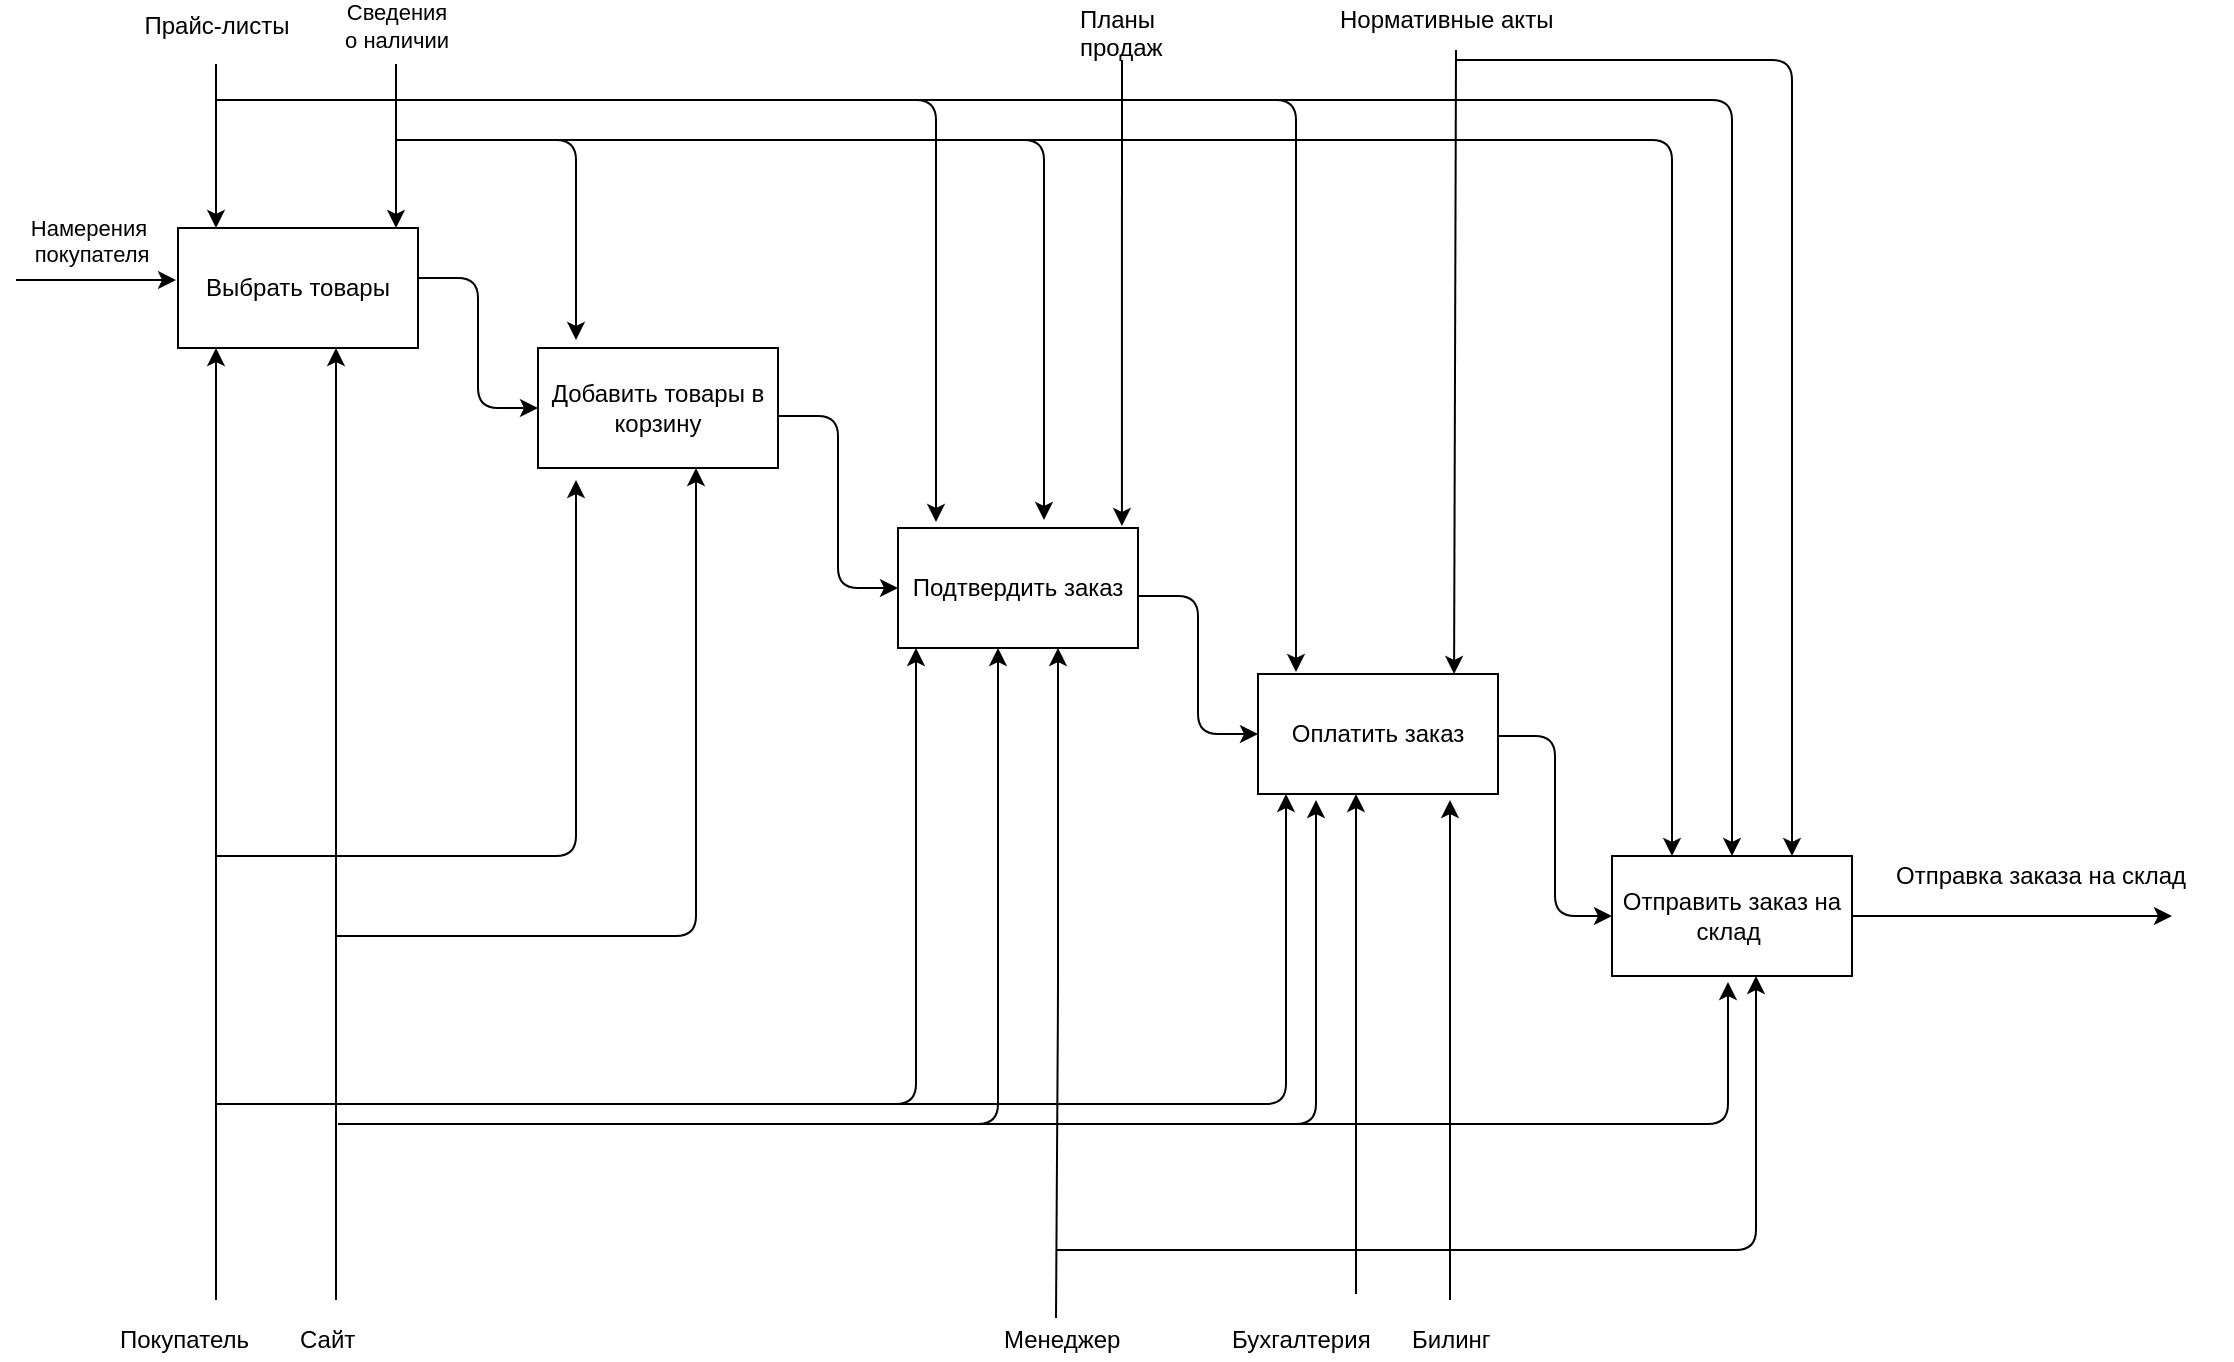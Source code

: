 <mxfile>
    <diagram id="RoM_qWed2xNFHR5MzTbU" name="Страница 1">
        <mxGraphModel dx="1653" dy="1872" grid="1" gridSize="10" guides="1" tooltips="1" connect="1" arrows="1" fold="1" page="1" pageScale="1" pageWidth="827" pageHeight="1169" math="0" shadow="0">
            <root>
                <mxCell id="0"/>
                <mxCell id="1" parent="0"/>
                <mxCell id="2" value="Выбрать товары" style="rounded=0;whiteSpace=wrap;html=1;" vertex="1" parent="1">
                    <mxGeometry x="81" y="94" width="120" height="60" as="geometry"/>
                </mxCell>
                <mxCell id="3" value="Добавить товары в корзину" style="rounded=0;whiteSpace=wrap;html=1;" vertex="1" parent="1">
                    <mxGeometry x="261" y="154" width="120" height="60" as="geometry"/>
                </mxCell>
                <mxCell id="4" value="Оплатить заказ" style="rounded=0;whiteSpace=wrap;html=1;" vertex="1" parent="1">
                    <mxGeometry x="621" y="317" width="120" height="60" as="geometry"/>
                </mxCell>
                <mxCell id="5" value="Подтвердить заказ" style="rounded=0;whiteSpace=wrap;html=1;" vertex="1" parent="1">
                    <mxGeometry x="441" y="244" width="120" height="60" as="geometry"/>
                </mxCell>
                <mxCell id="6" value="Отправить заказ на склад&amp;nbsp;" style="rounded=0;whiteSpace=wrap;html=1;" vertex="1" parent="1">
                    <mxGeometry x="798" y="408" width="120" height="60" as="geometry"/>
                </mxCell>
                <mxCell id="7" value="" style="edgeStyle=elbowEdgeStyle;elbow=horizontal;endArrow=classic;html=1;exitX=1;exitY=0.75;exitDx=0;exitDy=0;entryX=0;entryY=0.5;entryDx=0;entryDy=0;" edge="1" parent="1" target="3">
                    <mxGeometry width="50" height="50" relative="1" as="geometry">
                        <mxPoint x="201" y="119" as="sourcePoint"/>
                        <mxPoint x="251" y="188" as="targetPoint"/>
                    </mxGeometry>
                </mxCell>
                <mxCell id="9" value="" style="edgeStyle=elbowEdgeStyle;elbow=horizontal;endArrow=classic;html=1;exitX=1;exitY=0.75;exitDx=0;exitDy=0;entryX=0;entryY=0.5;entryDx=0;entryDy=0;" edge="1" parent="1" target="5">
                    <mxGeometry width="50" height="50" relative="1" as="geometry">
                        <mxPoint x="381" y="188" as="sourcePoint"/>
                        <mxPoint x="441" y="253" as="targetPoint"/>
                    </mxGeometry>
                </mxCell>
                <mxCell id="10" value="" style="edgeStyle=elbowEdgeStyle;elbow=horizontal;endArrow=classic;html=1;exitX=1;exitY=0.75;exitDx=0;exitDy=0;entryX=0;entryY=0.5;entryDx=0;entryDy=0;" edge="1" parent="1" target="4">
                    <mxGeometry width="50" height="50" relative="1" as="geometry">
                        <mxPoint x="561" y="278" as="sourcePoint"/>
                        <mxPoint x="621" y="343" as="targetPoint"/>
                    </mxGeometry>
                </mxCell>
                <mxCell id="12" value="" style="edgeStyle=elbowEdgeStyle;elbow=horizontal;endArrow=classic;html=1;exitX=1;exitY=0.75;exitDx=0;exitDy=0;entryX=0;entryY=0.5;entryDx=0;entryDy=0;" edge="1" parent="1" target="6">
                    <mxGeometry width="50" height="50" relative="1" as="geometry">
                        <mxPoint x="741" y="348" as="sourcePoint"/>
                        <mxPoint x="801" y="417" as="targetPoint"/>
                    </mxGeometry>
                </mxCell>
                <mxCell id="13" value="" style="endArrow=classic;html=1;" edge="1" parent="1">
                    <mxGeometry width="50" height="50" relative="1" as="geometry">
                        <mxPoint y="120" as="sourcePoint"/>
                        <mxPoint x="80" y="120" as="targetPoint"/>
                    </mxGeometry>
                </mxCell>
                <mxCell id="14" value="&lt;br&gt;Намерения&lt;br&gt;&amp;nbsp;покупателя&lt;br&gt;" style="edgeLabel;html=1;align=center;verticalAlign=middle;resizable=0;points=[];" vertex="1" connectable="0" parent="13">
                    <mxGeometry x="-0.075" relative="1" as="geometry">
                        <mxPoint x="-1" y="-26" as="offset"/>
                    </mxGeometry>
                </mxCell>
                <mxCell id="15" value="" style="endArrow=classic;html=1;" edge="1" parent="1">
                    <mxGeometry width="50" height="50" relative="1" as="geometry">
                        <mxPoint x="100" y="12" as="sourcePoint"/>
                        <mxPoint x="100" y="94" as="targetPoint"/>
                    </mxGeometry>
                </mxCell>
                <mxCell id="16" value="" style="endArrow=classic;html=1;" edge="1" parent="1">
                    <mxGeometry width="50" height="50" relative="1" as="geometry">
                        <mxPoint x="190" y="12" as="sourcePoint"/>
                        <mxPoint x="190" y="94" as="targetPoint"/>
                    </mxGeometry>
                </mxCell>
                <mxCell id="21" value="" style="endArrow=classic;html=1;" edge="1" parent="1">
                    <mxGeometry width="50" height="50" relative="1" as="geometry">
                        <mxPoint x="100" y="630" as="sourcePoint"/>
                        <mxPoint x="100" y="154" as="targetPoint"/>
                    </mxGeometry>
                </mxCell>
                <mxCell id="22" value="" style="endArrow=classic;html=1;" edge="1" parent="1">
                    <mxGeometry width="50" height="50" relative="1" as="geometry">
                        <mxPoint x="160" y="630" as="sourcePoint"/>
                        <mxPoint x="160" y="154" as="targetPoint"/>
                    </mxGeometry>
                </mxCell>
                <mxCell id="23" value="Покупатель" style="text;html=1;resizable=0;points=[];autosize=1;align=left;verticalAlign=top;spacingTop=-4;" vertex="1" parent="1">
                    <mxGeometry x="50" y="640" width="80" height="20" as="geometry"/>
                </mxCell>
                <mxCell id="24" value="Сайт&lt;br&gt;" style="text;html=1;resizable=0;points=[];autosize=1;align=left;verticalAlign=top;spacingTop=-4;" vertex="1" parent="1">
                    <mxGeometry x="140" y="640" width="40" height="20" as="geometry"/>
                </mxCell>
                <mxCell id="25" value="&lt;span style=&quot;font-size: 12px ; text-align: left&quot;&gt;Прайс-листы&lt;/span&gt;" style="edgeLabel;html=1;align=center;verticalAlign=middle;resizable=0;points=[];" vertex="1" connectable="0" parent="1">
                    <mxGeometry x="100" y="-7" as="geometry"/>
                </mxCell>
                <mxCell id="26" value="Сведения &lt;br&gt;о наличии" style="edgeLabel;html=1;align=center;verticalAlign=middle;resizable=0;points=[];" vertex="1" connectable="0" parent="1">
                    <mxGeometry x="190" y="-7" as="geometry"/>
                </mxCell>
                <mxCell id="28" value="" style="edgeStyle=elbowEdgeStyle;elbow=horizontal;endArrow=classic;html=1;exitX=1;exitY=0.75;exitDx=0;exitDy=0;" edge="1" parent="1">
                    <mxGeometry width="50" height="50" relative="1" as="geometry">
                        <mxPoint x="190" y="50" as="sourcePoint"/>
                        <mxPoint x="280" y="150" as="targetPoint"/>
                        <Array as="points">
                            <mxPoint x="280" y="80"/>
                        </Array>
                    </mxGeometry>
                </mxCell>
                <mxCell id="29" value="" style="edgeStyle=elbowEdgeStyle;elbow=horizontal;endArrow=classic;html=1;exitX=1;exitY=0.75;exitDx=0;exitDy=0;" edge="1" parent="1">
                    <mxGeometry width="50" height="50" relative="1" as="geometry">
                        <mxPoint x="100" y="408" as="sourcePoint"/>
                        <mxPoint x="280" y="220" as="targetPoint"/>
                        <Array as="points">
                            <mxPoint x="280" y="400"/>
                        </Array>
                    </mxGeometry>
                </mxCell>
                <mxCell id="30" value="" style="edgeStyle=elbowEdgeStyle;elbow=horizontal;endArrow=classic;html=1;exitX=1;exitY=0.75;exitDx=0;exitDy=0;" edge="1" parent="1" target="3">
                    <mxGeometry width="50" height="50" relative="1" as="geometry">
                        <mxPoint x="160" y="448" as="sourcePoint"/>
                        <mxPoint x="340" y="260" as="targetPoint"/>
                        <Array as="points">
                            <mxPoint x="340" y="440"/>
                        </Array>
                    </mxGeometry>
                </mxCell>
                <mxCell id="31" value="" style="endArrow=classic;html=1;exitX=0.225;exitY=-0.05;exitDx=0;exitDy=0;exitPerimeter=0;" edge="1" parent="1">
                    <mxGeometry width="50" height="50" relative="1" as="geometry">
                        <mxPoint x="520" y="639" as="sourcePoint"/>
                        <mxPoint x="521" y="304" as="targetPoint"/>
                        <Array as="points">
                            <mxPoint x="521" y="480"/>
                        </Array>
                    </mxGeometry>
                </mxCell>
                <mxCell id="32" value="Менеджер&lt;br&gt;" style="text;html=1;resizable=0;points=[];autosize=1;align=left;verticalAlign=top;spacingTop=-4;" vertex="1" parent="1">
                    <mxGeometry x="492" y="640" width="80" height="20" as="geometry"/>
                </mxCell>
                <mxCell id="33" value="" style="edgeStyle=elbowEdgeStyle;elbow=horizontal;endArrow=classic;html=1;exitX=1;exitY=0.75;exitDx=0;exitDy=0;" edge="1" parent="1">
                    <mxGeometry width="50" height="50" relative="1" as="geometry">
                        <mxPoint x="240" y="50" as="sourcePoint"/>
                        <mxPoint x="514" y="240" as="targetPoint"/>
                        <Array as="points">
                            <mxPoint x="514" y="70"/>
                        </Array>
                    </mxGeometry>
                </mxCell>
                <mxCell id="34" value="" style="edgeStyle=elbowEdgeStyle;elbow=horizontal;endArrow=classic;html=1;exitX=1;exitY=0.75;exitDx=0;exitDy=0;" edge="1" parent="1">
                    <mxGeometry width="50" height="50" relative="1" as="geometry">
                        <mxPoint x="100" y="30" as="sourcePoint"/>
                        <mxPoint x="460" y="241" as="targetPoint"/>
                        <Array as="points">
                            <mxPoint x="460" y="21"/>
                        </Array>
                    </mxGeometry>
                </mxCell>
                <mxCell id="35" value="" style="endArrow=classic;html=1;entryX=0.933;entryY=-0.017;entryDx=0;entryDy=0;entryPerimeter=0;" edge="1" parent="1" target="5">
                    <mxGeometry width="50" height="50" relative="1" as="geometry">
                        <mxPoint x="553" y="10" as="sourcePoint"/>
                        <mxPoint x="553" y="120" as="targetPoint"/>
                    </mxGeometry>
                </mxCell>
                <mxCell id="36" value="Планы &lt;br&gt;продаж" style="text;html=1;resizable=0;points=[];autosize=1;align=left;verticalAlign=top;spacingTop=-4;" vertex="1" parent="1">
                    <mxGeometry x="530" y="-20" width="60" height="30" as="geometry"/>
                </mxCell>
                <mxCell id="37" value="" style="edgeStyle=elbowEdgeStyle;elbow=horizontal;endArrow=classic;html=1;exitX=1;exitY=0.75;exitDx=0;exitDy=0;" edge="1" parent="1" target="5">
                    <mxGeometry width="50" height="50" relative="1" as="geometry">
                        <mxPoint x="100" y="532" as="sourcePoint"/>
                        <mxPoint x="280" y="344" as="targetPoint"/>
                        <Array as="points">
                            <mxPoint x="450" y="520"/>
                        </Array>
                    </mxGeometry>
                </mxCell>
                <mxCell id="38" value="" style="edgeStyle=elbowEdgeStyle;elbow=horizontal;endArrow=classic;html=1;exitX=1;exitY=0.75;exitDx=0;exitDy=0;" edge="1" parent="1">
                    <mxGeometry width="50" height="50" relative="1" as="geometry">
                        <mxPoint x="161" y="542" as="sourcePoint"/>
                        <mxPoint x="491" y="304" as="targetPoint"/>
                        <Array as="points">
                            <mxPoint x="491" y="542"/>
                        </Array>
                    </mxGeometry>
                </mxCell>
                <mxCell id="39" value="" style="endArrow=classic;html=1;entryX=0.817;entryY=0;entryDx=0;entryDy=0;entryPerimeter=0;" edge="1" parent="1" target="4">
                    <mxGeometry width="50" height="50" relative="1" as="geometry">
                        <mxPoint x="720" y="5" as="sourcePoint"/>
                        <mxPoint x="720.96" y="298.02" as="targetPoint"/>
                    </mxGeometry>
                </mxCell>
                <mxCell id="40" value="Нормативные акты &lt;br&gt;" style="text;html=1;resizable=0;points=[];autosize=1;align=left;verticalAlign=top;spacingTop=-4;" vertex="1" parent="1">
                    <mxGeometry x="660" y="-20" width="130" height="20" as="geometry"/>
                </mxCell>
                <mxCell id="41" value="" style="edgeStyle=elbowEdgeStyle;elbow=horizontal;endArrow=classic;html=1;exitX=1;exitY=0.75;exitDx=0;exitDy=0;" edge="1" parent="1">
                    <mxGeometry width="50" height="50" relative="1" as="geometry">
                        <mxPoint x="280" y="30" as="sourcePoint"/>
                        <mxPoint x="640" y="316" as="targetPoint"/>
                        <Array as="points">
                            <mxPoint x="640" y="21"/>
                        </Array>
                    </mxGeometry>
                </mxCell>
                <mxCell id="42" value="" style="endArrow=classic;html=1;" edge="1" parent="1">
                    <mxGeometry width="50" height="50" relative="1" as="geometry">
                        <mxPoint x="670" y="627" as="sourcePoint"/>
                        <mxPoint x="670" y="377" as="targetPoint"/>
                        <Array as="points">
                            <mxPoint x="670" y="553"/>
                        </Array>
                    </mxGeometry>
                </mxCell>
                <mxCell id="43" value="Бухгалтерия" style="text;html=1;resizable=0;points=[];autosize=1;align=left;verticalAlign=top;spacingTop=-4;" vertex="1" parent="1">
                    <mxGeometry x="606" y="640" width="90" height="20" as="geometry"/>
                </mxCell>
                <mxCell id="44" value="" style="endArrow=classic;html=1;" edge="1" parent="1">
                    <mxGeometry width="50" height="50" relative="1" as="geometry">
                        <mxPoint x="717" y="630" as="sourcePoint"/>
                        <mxPoint x="717" y="380" as="targetPoint"/>
                        <Array as="points">
                            <mxPoint x="717" y="556"/>
                        </Array>
                    </mxGeometry>
                </mxCell>
                <mxCell id="45" value="Билинг" style="text;html=1;resizable=0;points=[];autosize=1;align=left;verticalAlign=top;spacingTop=-4;" vertex="1" parent="1">
                    <mxGeometry x="696" y="640" width="60" height="20" as="geometry"/>
                </mxCell>
                <mxCell id="46" value="" style="edgeStyle=elbowEdgeStyle;elbow=horizontal;endArrow=classic;html=1;exitX=1;exitY=0.75;exitDx=0;exitDy=0;" edge="1" parent="1">
                    <mxGeometry width="50" height="50" relative="1" as="geometry">
                        <mxPoint x="300" y="542" as="sourcePoint"/>
                        <mxPoint x="650" y="380" as="targetPoint"/>
                        <Array as="points">
                            <mxPoint x="650" y="542"/>
                        </Array>
                    </mxGeometry>
                </mxCell>
                <mxCell id="47" value="" style="edgeStyle=elbowEdgeStyle;elbow=horizontal;endArrow=classic;html=1;exitX=1;exitY=0.75;exitDx=0;exitDy=0;entryX=0.117;entryY=1;entryDx=0;entryDy=0;entryPerimeter=0;" edge="1" parent="1" target="4">
                    <mxGeometry width="50" height="50" relative="1" as="geometry">
                        <mxPoint x="261" y="532" as="sourcePoint"/>
                        <mxPoint x="611" y="304" as="targetPoint"/>
                        <Array as="points">
                            <mxPoint x="635" y="460"/>
                        </Array>
                    </mxGeometry>
                </mxCell>
                <mxCell id="48" value="" style="edgeStyle=elbowEdgeStyle;elbow=horizontal;endArrow=classic;html=1;exitX=1;exitY=0.75;exitDx=0;exitDy=0;" edge="1" parent="1" target="6">
                    <mxGeometry width="50" height="50" relative="1" as="geometry">
                        <mxPoint x="520" y="605" as="sourcePoint"/>
                        <mxPoint x="870" y="480" as="targetPoint"/>
                        <Array as="points">
                            <mxPoint x="870" y="593"/>
                        </Array>
                    </mxGeometry>
                </mxCell>
                <mxCell id="49" value="" style="edgeStyle=elbowEdgeStyle;elbow=horizontal;endArrow=classic;html=1;exitX=1;exitY=0.75;exitDx=0;exitDy=0;" edge="1" parent="1">
                    <mxGeometry width="50" height="50" relative="1" as="geometry">
                        <mxPoint x="506" y="542" as="sourcePoint"/>
                        <mxPoint x="856" y="471" as="targetPoint"/>
                        <Array as="points">
                            <mxPoint x="856" y="530"/>
                        </Array>
                    </mxGeometry>
                </mxCell>
                <mxCell id="50" value="" style="edgeStyle=elbowEdgeStyle;elbow=horizontal;endArrow=classic;html=1;exitX=1;exitY=0.75;exitDx=0;exitDy=0;entryX=0.25;entryY=0;entryDx=0;entryDy=0;" edge="1" parent="1" target="6">
                    <mxGeometry width="50" height="50" relative="1" as="geometry">
                        <mxPoint x="250" y="50" as="sourcePoint"/>
                        <mxPoint x="524" y="240" as="targetPoint"/>
                        <Array as="points">
                            <mxPoint x="828" y="380"/>
                            <mxPoint x="830" y="50"/>
                        </Array>
                    </mxGeometry>
                </mxCell>
                <mxCell id="51" value="" style="edgeStyle=elbowEdgeStyle;elbow=horizontal;endArrow=classic;html=1;exitX=1;exitY=0.75;exitDx=0;exitDy=0;entryX=0.5;entryY=0;entryDx=0;entryDy=0;" edge="1" parent="1" target="6">
                    <mxGeometry width="50" height="50" relative="1" as="geometry">
                        <mxPoint x="450" y="30" as="sourcePoint"/>
                        <mxPoint x="860" y="400" as="targetPoint"/>
                        <Array as="points">
                            <mxPoint x="858" y="390"/>
                            <mxPoint x="860" y="210"/>
                        </Array>
                    </mxGeometry>
                </mxCell>
                <mxCell id="52" value="" style="edgeStyle=elbowEdgeStyle;elbow=horizontal;endArrow=classic;html=1;exitX=1;exitY=0.75;exitDx=0;exitDy=0;entryX=0.75;entryY=0;entryDx=0;entryDy=0;" edge="1" parent="1" target="6">
                    <mxGeometry width="50" height="50" relative="1" as="geometry">
                        <mxPoint x="720" y="10" as="sourcePoint"/>
                        <mxPoint x="994" y="200" as="targetPoint"/>
                        <Array as="points">
                            <mxPoint x="888" y="380"/>
                            <mxPoint x="890" y="20"/>
                        </Array>
                    </mxGeometry>
                </mxCell>
                <mxCell id="53" value="" style="endArrow=classic;html=1;" edge="1" parent="1">
                    <mxGeometry width="50" height="50" relative="1" as="geometry">
                        <mxPoint x="918" y="438" as="sourcePoint"/>
                        <mxPoint x="1078" y="438" as="targetPoint"/>
                    </mxGeometry>
                </mxCell>
                <mxCell id="54" value="Отправка заказа на склад" style="text;html=1;resizable=0;points=[];autosize=1;align=left;verticalAlign=top;spacingTop=-4;" vertex="1" parent="1">
                    <mxGeometry x="938" y="408" width="170" height="20" as="geometry"/>
                </mxCell>
            </root>
        </mxGraphModel>
    </diagram>
</mxfile>